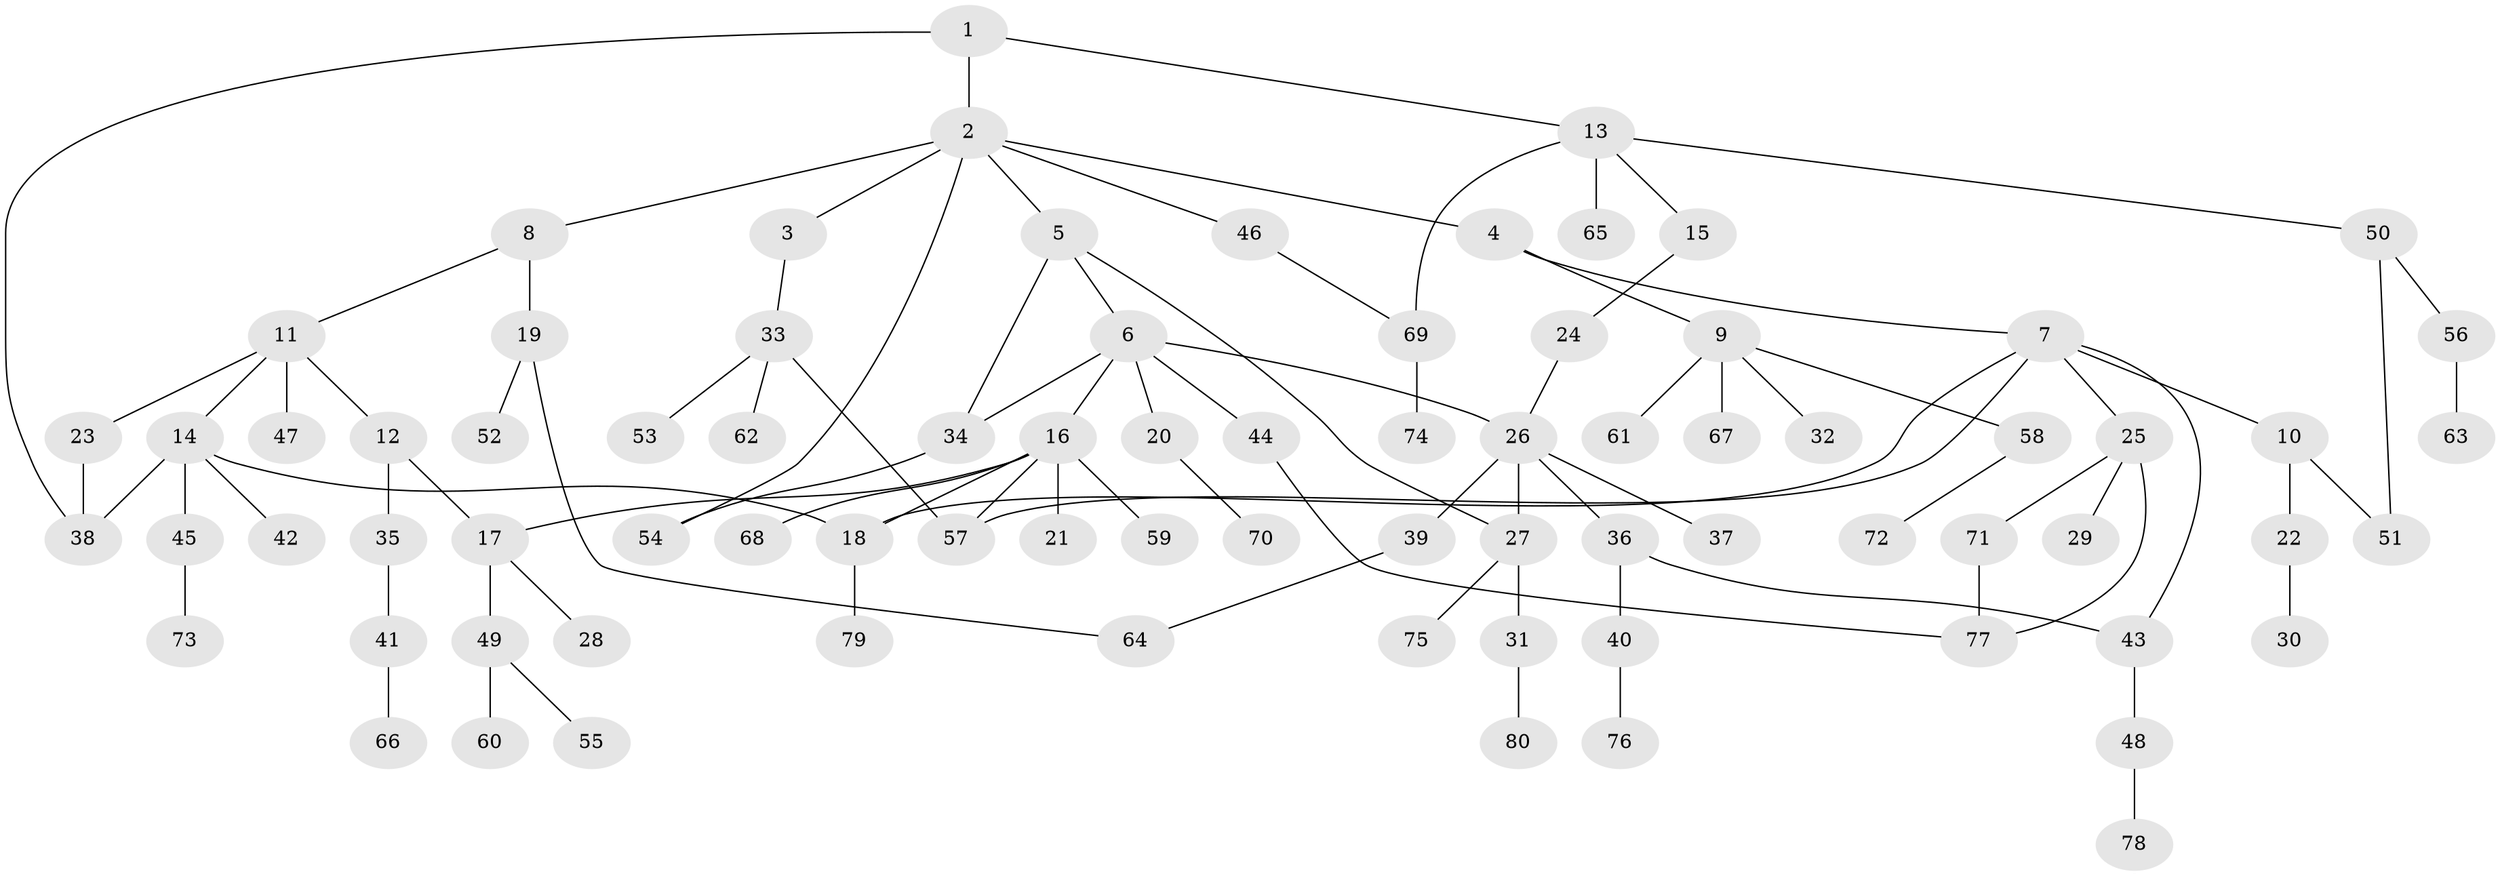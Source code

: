 // coarse degree distribution, {4: 0.04, 7: 0.06, 6: 0.04, 3: 0.22, 5: 0.06, 8: 0.02, 2: 0.1, 1: 0.46}
// Generated by graph-tools (version 1.1) at 2025/41/03/06/25 10:41:25]
// undirected, 80 vertices, 96 edges
graph export_dot {
graph [start="1"]
  node [color=gray90,style=filled];
  1;
  2;
  3;
  4;
  5;
  6;
  7;
  8;
  9;
  10;
  11;
  12;
  13;
  14;
  15;
  16;
  17;
  18;
  19;
  20;
  21;
  22;
  23;
  24;
  25;
  26;
  27;
  28;
  29;
  30;
  31;
  32;
  33;
  34;
  35;
  36;
  37;
  38;
  39;
  40;
  41;
  42;
  43;
  44;
  45;
  46;
  47;
  48;
  49;
  50;
  51;
  52;
  53;
  54;
  55;
  56;
  57;
  58;
  59;
  60;
  61;
  62;
  63;
  64;
  65;
  66;
  67;
  68;
  69;
  70;
  71;
  72;
  73;
  74;
  75;
  76;
  77;
  78;
  79;
  80;
  1 -- 2;
  1 -- 13;
  1 -- 38;
  2 -- 3;
  2 -- 4;
  2 -- 5;
  2 -- 8;
  2 -- 46;
  2 -- 54;
  3 -- 33;
  4 -- 7;
  4 -- 9;
  5 -- 6;
  5 -- 27;
  5 -- 34;
  6 -- 16;
  6 -- 20;
  6 -- 26;
  6 -- 44;
  6 -- 34;
  7 -- 10;
  7 -- 25;
  7 -- 57;
  7 -- 18;
  7 -- 43;
  8 -- 11;
  8 -- 19;
  9 -- 32;
  9 -- 58;
  9 -- 61;
  9 -- 67;
  10 -- 22;
  10 -- 51;
  11 -- 12;
  11 -- 14;
  11 -- 23;
  11 -- 47;
  12 -- 35;
  12 -- 17;
  13 -- 15;
  13 -- 50;
  13 -- 65;
  13 -- 69;
  14 -- 42;
  14 -- 45;
  14 -- 18;
  14 -- 38;
  15 -- 24;
  16 -- 17;
  16 -- 18;
  16 -- 21;
  16 -- 59;
  16 -- 68;
  16 -- 57;
  17 -- 28;
  17 -- 49;
  18 -- 79;
  19 -- 52;
  19 -- 64;
  20 -- 70;
  22 -- 30;
  23 -- 38;
  24 -- 26;
  25 -- 29;
  25 -- 71;
  25 -- 77;
  26 -- 36;
  26 -- 37;
  26 -- 39;
  26 -- 27;
  27 -- 31;
  27 -- 75;
  31 -- 80;
  33 -- 53;
  33 -- 62;
  33 -- 57;
  34 -- 54;
  35 -- 41;
  36 -- 40;
  36 -- 43;
  39 -- 64;
  40 -- 76;
  41 -- 66;
  43 -- 48;
  44 -- 77;
  45 -- 73;
  46 -- 69;
  48 -- 78;
  49 -- 55;
  49 -- 60;
  50 -- 51;
  50 -- 56;
  56 -- 63;
  58 -- 72;
  69 -- 74;
  71 -- 77;
}
